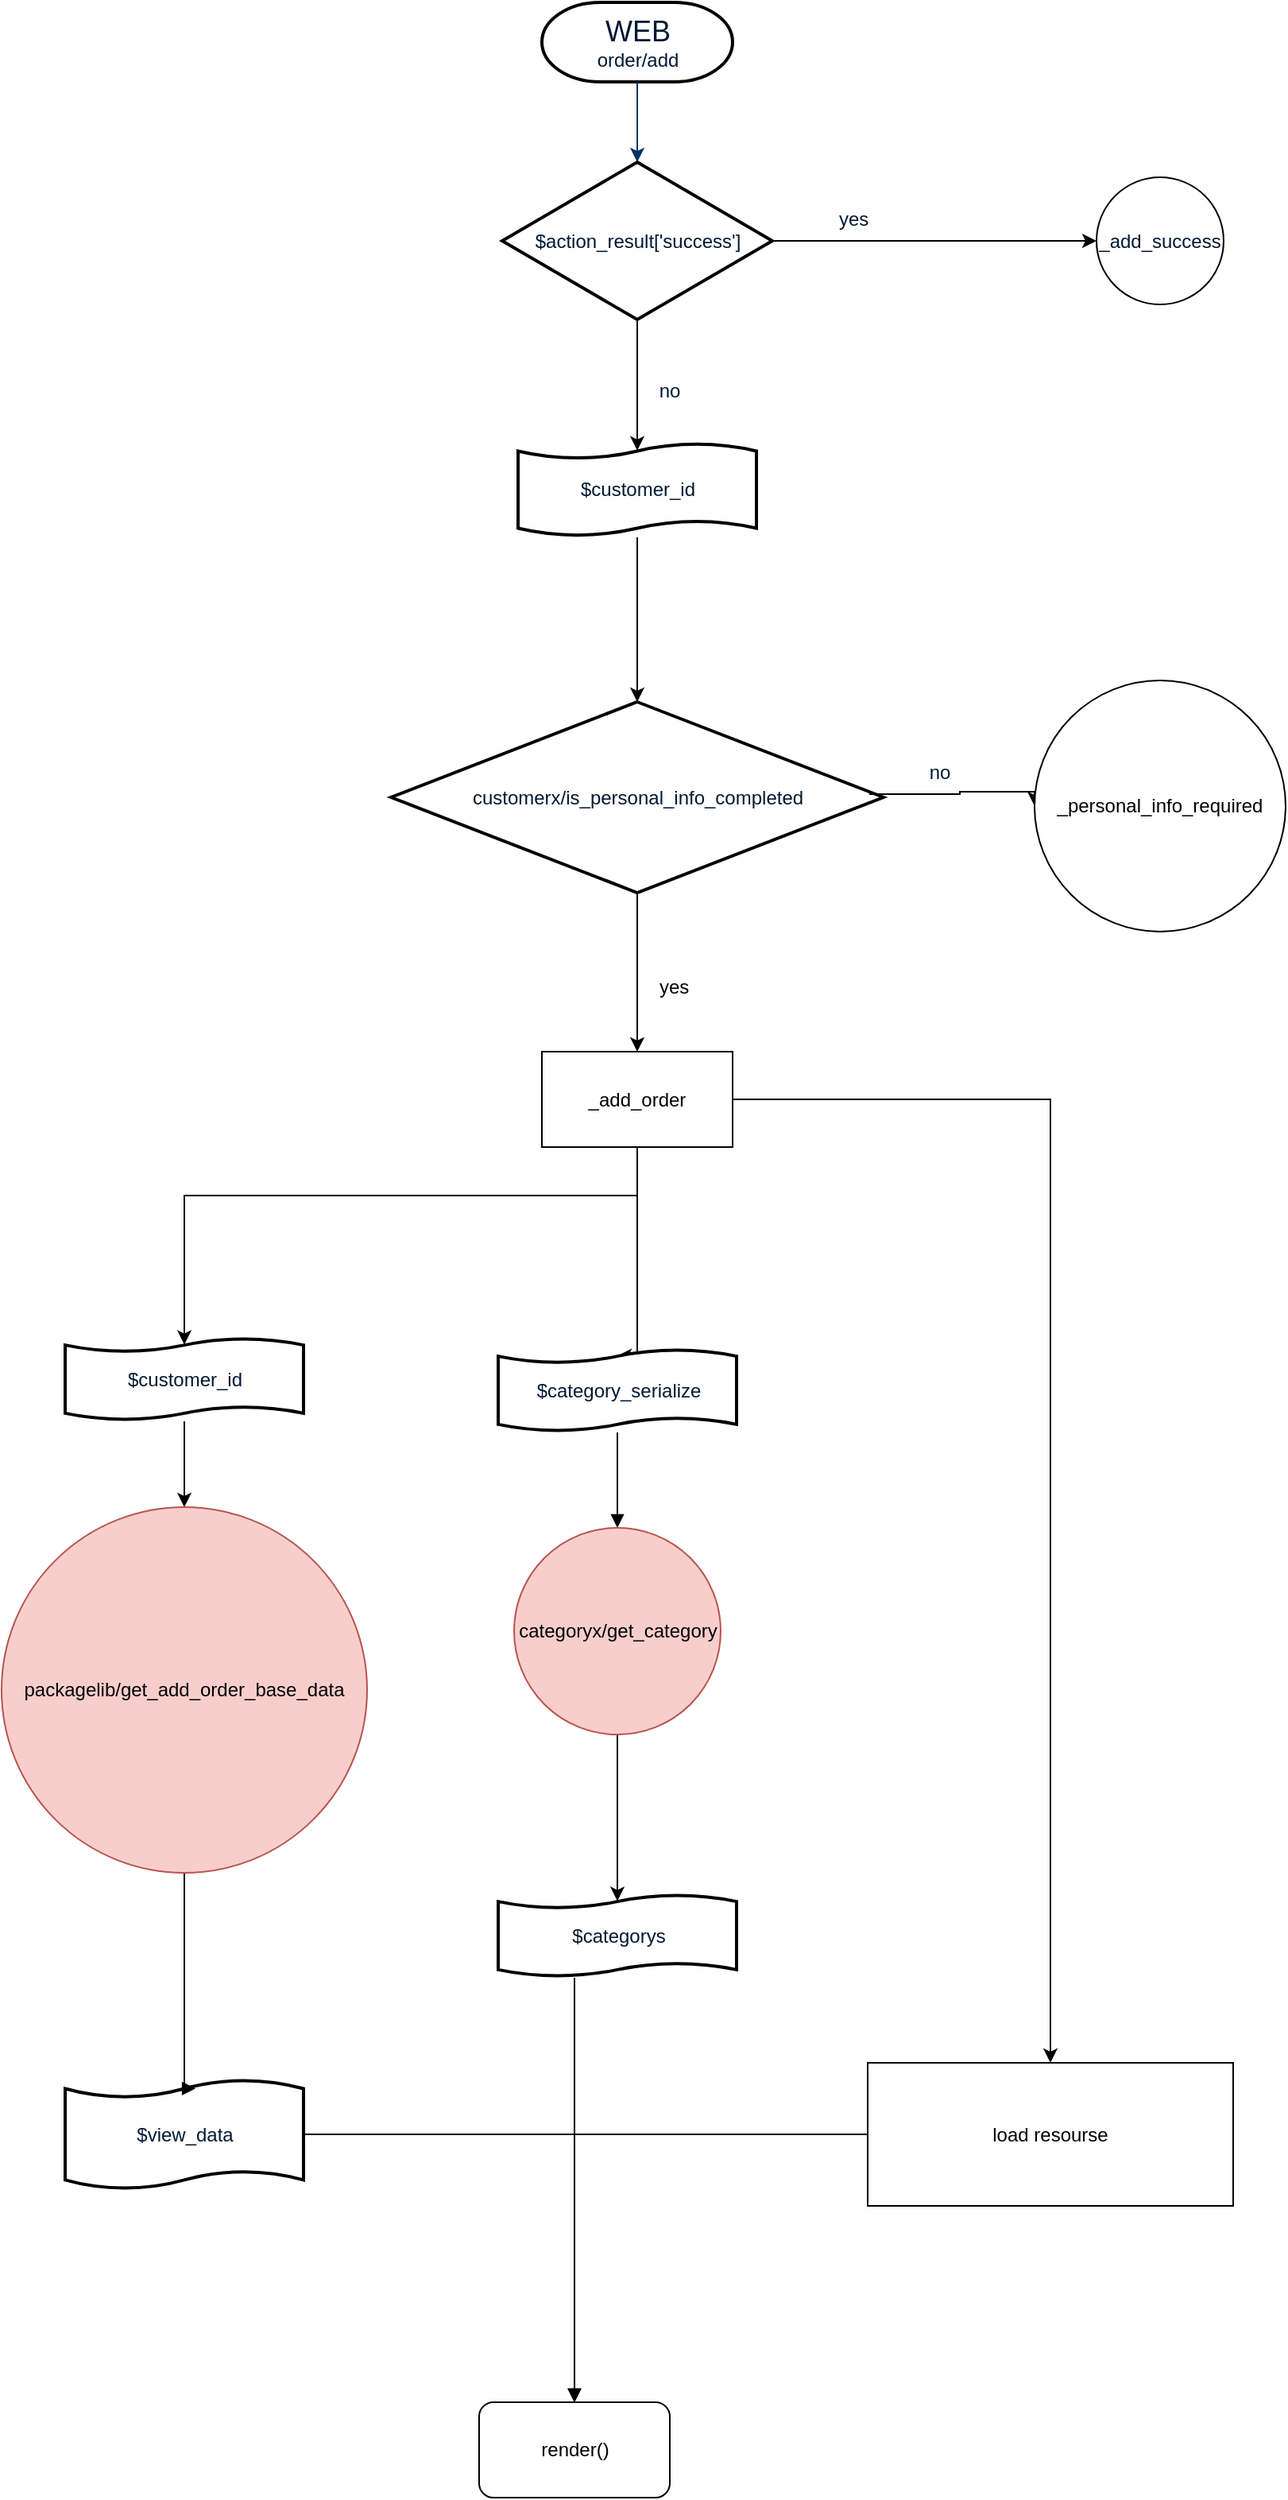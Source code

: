 <mxfile version="11.0.7" type="github"><diagram id="6a731a19-8d31-9384-78a2-239565b7b9f0" name="Page-1"><mxGraphModel dx="1422" dy="727" grid="1" gridSize="10" guides="1" tooltips="1" connect="1" arrows="1" fold="1" page="1" pageScale="1" pageWidth="1169" pageHeight="827" background="#ffffff" math="0" shadow="0"><root><mxCell id="0"/><mxCell id="1" parent="0"/><mxCell id="2" value="&lt;font style=&quot;font-size: 18px&quot;&gt;WEB&lt;br&gt;&lt;/font&gt;order/add" style="shape=mxgraph.flowchart.terminator;fillColor=#FFFFFF;strokeColor=#000000;strokeWidth=2;gradientColor=none;gradientDirection=north;fontColor=#001933;fontStyle=0;html=1;" parent="1" vertex="1"><mxGeometry x="500" y="43.5" width="120" height="50" as="geometry"/></mxCell><mxCell id="7" style="fontColor=#001933;fontStyle=1;strokeColor=#003366;strokeWidth=1;html=1;" parent="1" source="2" target="FEUkuUwA39vk7DMsjjuX-55" edge="1"><mxGeometry relative="1" as="geometry"><mxPoint x="560" y="133.5" as="targetPoint"/></mxGeometry></mxCell><mxCell id="11" value="yes" style="text;fontColor=#001933;fontStyle=0;html=1;strokeColor=none;gradientColor=none;fillColor=none;strokeWidth=2;" parent="1" vertex="1"><mxGeometry x="685" y="165.5" width="40" height="26" as="geometry"/></mxCell><mxCell id="FEUkuUwA39vk7DMsjjuX-64" style="edgeStyle=orthogonalEdgeStyle;rounded=0;orthogonalLoop=1;jettySize=auto;html=1;entryX=0.5;entryY=0;entryDx=0;entryDy=0;entryPerimeter=0;" parent="1" source="51" target="FEUkuUwA39vk7DMsjjuX-63" edge="1"><mxGeometry relative="1" as="geometry"/></mxCell><mxCell id="51" value="$customer_id" style="shape=mxgraph.flowchart.paper_tape;fillColor=#FFFFFF;strokeColor=#000000;strokeWidth=2;gradientColor=none;gradientDirection=north;fontColor=#001933;fontStyle=0;html=1;" parent="1" vertex="1"><mxGeometry x="485" y="320" width="150" height="60" as="geometry"/></mxCell><mxCell id="FEUkuUwA39vk7DMsjjuX-57" style="edgeStyle=orthogonalEdgeStyle;rounded=0;orthogonalLoop=1;jettySize=auto;html=1;entryX=0;entryY=0.5;entryDx=0;entryDy=0;" parent="1" source="FEUkuUwA39vk7DMsjjuX-55" target="FEUkuUwA39vk7DMsjjuX-74" edge="1"><mxGeometry relative="1" as="geometry"><mxPoint x="740" y="193.5" as="targetPoint"/><Array as="points"/></mxGeometry></mxCell><mxCell id="FEUkuUwA39vk7DMsjjuX-58" style="edgeStyle=orthogonalEdgeStyle;rounded=0;orthogonalLoop=1;jettySize=auto;html=1;exitX=0.5;exitY=1;exitDx=0;exitDy=0;exitPerimeter=0;entryX=0.5;entryY=0.09;entryDx=0;entryDy=0;entryPerimeter=0;" parent="1" source="FEUkuUwA39vk7DMsjjuX-55" target="51" edge="1"><mxGeometry relative="1" as="geometry"><mxPoint x="560" y="353.5" as="targetPoint"/></mxGeometry></mxCell><mxCell id="FEUkuUwA39vk7DMsjjuX-55" value="$action_result['success']" style="shape=mxgraph.flowchart.decision;fillColor=#FFFFFF;strokeColor=#000000;strokeWidth=2;gradientColor=none;gradientDirection=north;fontColor=#001933;fontStyle=0;html=1;" parent="1" vertex="1"><mxGeometry x="475" y="144" width="170" height="99" as="geometry"/></mxCell><mxCell id="FEUkuUwA39vk7DMsjjuX-59" value="no" style="text;fontColor=#001933;fontStyle=0;html=1;strokeColor=none;gradientColor=none;fillColor=none;strokeWidth=2;align=center;" parent="1" vertex="1"><mxGeometry x="560" y="273.5" width="40" height="26" as="geometry"/></mxCell><mxCell id="FEUkuUwA39vk7DMsjjuX-70" style="edgeStyle=orthogonalEdgeStyle;rounded=0;orthogonalLoop=1;jettySize=auto;html=1;exitX=0.5;exitY=1;exitDx=0;exitDy=0;exitPerimeter=0;" parent="1" source="FEUkuUwA39vk7DMsjjuX-63" edge="1"><mxGeometry relative="1" as="geometry"><mxPoint x="560" y="703.5" as="targetPoint"/></mxGeometry></mxCell><mxCell id="FEUkuUwA39vk7DMsjjuX-63" value="customerx/is_personal_info_completed" style="shape=mxgraph.flowchart.decision;fillColor=#FFFFFF;strokeColor=#000000;strokeWidth=2;gradientColor=none;gradientDirection=north;fontColor=#001933;fontStyle=0;html=1;" parent="1" vertex="1"><mxGeometry x="405" y="483.5" width="310" height="120" as="geometry"/></mxCell><mxCell id="FEUkuUwA39vk7DMsjjuX-65" style="edgeStyle=orthogonalEdgeStyle;rounded=0;orthogonalLoop=1;jettySize=auto;html=1;exitX=0.971;exitY=0.483;exitDx=0;exitDy=0;exitPerimeter=0;entryX=0;entryY=0.5;entryDx=0;entryDy=0;" parent="1" source="FEUkuUwA39vk7DMsjjuX-63" target="FEUkuUwA39vk7DMsjjuX-68" edge="1"><mxGeometry relative="1" as="geometry"><mxPoint x="715" y="545" as="sourcePoint"/><mxPoint x="820" y="545.5" as="targetPoint"/><Array as="points"><mxPoint x="763" y="541"/><mxPoint x="763" y="540"/></Array></mxGeometry></mxCell><mxCell id="FEUkuUwA39vk7DMsjjuX-66" value="no" style="text;fontColor=#001933;fontStyle=0;html=1;strokeColor=none;gradientColor=none;fillColor=none;strokeWidth=2;align=center;" parent="1" vertex="1"><mxGeometry x="730" y="513.5" width="40" height="26" as="geometry"/></mxCell><mxCell id="FEUkuUwA39vk7DMsjjuX-68" value="_personal_info_required" style="ellipse;whiteSpace=wrap;html=1;aspect=fixed;" parent="1" vertex="1"><mxGeometry x="810" y="470" width="158" height="158" as="geometry"/></mxCell><mxCell id="FEUkuUwA39vk7DMsjjuX-71" value="yes&lt;br&gt;" style="text;html=1;resizable=0;points=[];autosize=1;align=left;verticalAlign=top;spacingTop=-4;" parent="1" vertex="1"><mxGeometry x="572" y="652.5" width="30" height="20" as="geometry"/></mxCell><mxCell id="FEUkuUwA39vk7DMsjjuX-74" value="&lt;span style=&quot;color: rgb(0 , 25 , 51)&quot;&gt;_add_success&lt;/span&gt;" style="ellipse;whiteSpace=wrap;html=1;aspect=fixed;" parent="1" vertex="1"><mxGeometry x="849" y="153.5" width="80" height="80" as="geometry"/></mxCell><mxCell id="FEUkuUwA39vk7DMsjjuX-79" style="edgeStyle=orthogonalEdgeStyle;rounded=0;orthogonalLoop=1;jettySize=auto;html=1;entryX=0.5;entryY=0.09;entryDx=0;entryDy=0;entryPerimeter=0;" parent="1" source="FEUkuUwA39vk7DMsjjuX-77" target="FEUkuUwA39vk7DMsjjuX-80" edge="1"><mxGeometry relative="1" as="geometry"><mxPoint x="440" y="833.5" as="targetPoint"/><Array as="points"><mxPoint x="560" y="895"/></Array></mxGeometry></mxCell><mxCell id="FEUkuUwA39vk7DMsjjuX-86" style="edgeStyle=orthogonalEdgeStyle;rounded=0;orthogonalLoop=1;jettySize=auto;html=1;entryX=0.5;entryY=0.09;entryDx=0;entryDy=0;entryPerimeter=0;" parent="1" source="FEUkuUwA39vk7DMsjjuX-77" target="FEUkuUwA39vk7DMsjjuX-88" edge="1"><mxGeometry relative="1" as="geometry"><mxPoint x="500" y="823.5" as="targetPoint"/><Array as="points"><mxPoint x="560" y="794"/><mxPoint x="275" y="794"/></Array></mxGeometry></mxCell><mxCell id="FEUkuUwA39vk7DMsjjuX-95" style="edgeStyle=orthogonalEdgeStyle;rounded=0;orthogonalLoop=1;jettySize=auto;html=1;" parent="1" source="FEUkuUwA39vk7DMsjjuX-77" target="FEUkuUwA39vk7DMsjjuX-96" edge="1"><mxGeometry relative="1" as="geometry"><mxPoint x="610" y="820" as="targetPoint"/></mxGeometry></mxCell><mxCell id="FEUkuUwA39vk7DMsjjuX-77" value="&lt;span style=&quot;text-align: left&quot;&gt;_add_order&lt;/span&gt;" style="rounded=0;whiteSpace=wrap;html=1;" parent="1" vertex="1"><mxGeometry x="500" y="703.5" width="120" height="60" as="geometry"/></mxCell><mxCell id="FEUkuUwA39vk7DMsjjuX-113" style="edgeStyle=orthogonalEdgeStyle;rounded=0;orthogonalLoop=1;jettySize=auto;html=1;endArrow=block;endFill=1;" parent="1" source="FEUkuUwA39vk7DMsjjuX-80" target="FEUkuUwA39vk7DMsjjuX-102" edge="1"><mxGeometry relative="1" as="geometry"/></mxCell><mxCell id="FEUkuUwA39vk7DMsjjuX-80" value="$category_serialize" style="shape=mxgraph.flowchart.paper_tape;fillColor=#FFFFFF;strokeColor=#000000;strokeWidth=2;gradientColor=none;gradientDirection=north;fontColor=#001933;fontStyle=0;html=1;" parent="1" vertex="1"><mxGeometry x="472.5" y="890" width="150" height="53" as="geometry"/></mxCell><mxCell id="FEUkuUwA39vk7DMsjjuX-84" style="edgeStyle=orthogonalEdgeStyle;rounded=0;orthogonalLoop=1;jettySize=auto;html=1;entryX=0.5;entryY=0.09;entryDx=0;entryDy=0;entryPerimeter=0;exitX=0.5;exitY=1;exitDx=0;exitDy=0;" parent="1" source="FEUkuUwA39vk7DMsjjuX-102" target="FEUkuUwA39vk7DMsjjuX-83" edge="1"><mxGeometry relative="1" as="geometry"><mxPoint x="512.5" y="1177" as="targetPoint"/><mxPoint x="557.5" y="1107" as="sourcePoint"/></mxGeometry></mxCell><mxCell id="FEUkuUwA39vk7DMsjjuX-110" style="edgeStyle=orthogonalEdgeStyle;rounded=0;orthogonalLoop=1;jettySize=auto;html=1;endArrow=block;endFill=1;entryX=0.5;entryY=0;entryDx=0;entryDy=0;" parent="1" source="FEUkuUwA39vk7DMsjjuX-83" target="FEUkuUwA39vk7DMsjjuX-98" edge="1"><mxGeometry relative="1" as="geometry"><mxPoint x="510.5" y="1383" as="targetPoint"/><Array as="points"><mxPoint x="520.5" y="1353"/><mxPoint x="520.5" y="1353"/></Array></mxGeometry></mxCell><mxCell id="FEUkuUwA39vk7DMsjjuX-83" value="$categorys" style="shape=mxgraph.flowchart.paper_tape;fillColor=#FFFFFF;strokeColor=#000000;strokeWidth=2;gradientColor=none;gradientDirection=north;fontColor=#001933;fontStyle=0;html=1;" parent="1" vertex="1"><mxGeometry x="472.5" y="1233" width="150" height="53" as="geometry"/></mxCell><mxCell id="FEUkuUwA39vk7DMsjjuX-91" style="edgeStyle=orthogonalEdgeStyle;rounded=0;orthogonalLoop=1;jettySize=auto;html=1;entryX=0.5;entryY=0;entryDx=0;entryDy=0;" parent="1" source="FEUkuUwA39vk7DMsjjuX-88" target="FEUkuUwA39vk7DMsjjuX-105" edge="1"><mxGeometry relative="1" as="geometry"><mxPoint x="275" y="976" as="targetPoint"/></mxGeometry></mxCell><mxCell id="FEUkuUwA39vk7DMsjjuX-88" value="$customer_id" style="shape=mxgraph.flowchart.paper_tape;fillColor=#FFFFFF;strokeColor=#000000;strokeWidth=2;gradientColor=none;gradientDirection=north;fontColor=#001933;fontStyle=0;html=1;" parent="1" vertex="1"><mxGeometry x="200" y="883" width="150" height="53" as="geometry"/></mxCell><mxCell id="FEUkuUwA39vk7DMsjjuX-109" style="edgeStyle=orthogonalEdgeStyle;rounded=0;orthogonalLoop=1;jettySize=auto;html=1;entryX=0.5;entryY=0;entryDx=0;entryDy=0;endArrow=block;endFill=1;" parent="1" source="FEUkuUwA39vk7DMsjjuX-93" target="FEUkuUwA39vk7DMsjjuX-98" edge="1"><mxGeometry relative="1" as="geometry"/></mxCell><mxCell id="FEUkuUwA39vk7DMsjjuX-93" value="$view_data" style="shape=mxgraph.flowchart.paper_tape;fillColor=#FFFFFF;strokeColor=#000000;strokeWidth=2;gradientColor=none;gradientDirection=north;fontColor=#001933;fontStyle=0;html=1;" parent="1" vertex="1"><mxGeometry x="200" y="1349" width="150" height="71" as="geometry"/></mxCell><mxCell id="FEUkuUwA39vk7DMsjjuX-111" style="edgeStyle=orthogonalEdgeStyle;rounded=0;orthogonalLoop=1;jettySize=auto;html=1;entryX=0.5;entryY=0;entryDx=0;entryDy=0;endArrow=block;endFill=1;" parent="1" source="FEUkuUwA39vk7DMsjjuX-96" target="FEUkuUwA39vk7DMsjjuX-98" edge="1"><mxGeometry relative="1" as="geometry"><mxPoint x="659.5" y="1368" as="sourcePoint"/></mxGeometry></mxCell><mxCell id="FEUkuUwA39vk7DMsjjuX-96" value="load resourse" style="rounded=0;whiteSpace=wrap;html=1;" parent="1" vertex="1"><mxGeometry x="705" y="1339.5" width="230" height="90" as="geometry"/></mxCell><mxCell id="FEUkuUwA39vk7DMsjjuX-98" value="render()" style="rounded=1;whiteSpace=wrap;html=1;" parent="1" vertex="1"><mxGeometry x="460.5" y="1553" width="120" height="60" as="geometry"/></mxCell><mxCell id="FEUkuUwA39vk7DMsjjuX-102" value="&lt;span style=&quot;text-align: left ; white-space: normal&quot;&gt;categoryx/get_category&lt;/span&gt;" style="ellipse;whiteSpace=wrap;html=1;aspect=fixed;fillColor=#f8cecc;strokeColor=#b85450;" parent="1" vertex="1"><mxGeometry x="482.5" y="1003" width="130" height="130" as="geometry"/></mxCell><mxCell id="FEUkuUwA39vk7DMsjjuX-108" style="edgeStyle=orthogonalEdgeStyle;rounded=0;orthogonalLoop=1;jettySize=auto;html=1;entryX=0.547;entryY=0.094;entryDx=0;entryDy=0;entryPerimeter=0;endArrow=block;endFill=1;" parent="1" source="FEUkuUwA39vk7DMsjjuX-105" target="FEUkuUwA39vk7DMsjjuX-93" edge="1"><mxGeometry relative="1" as="geometry"><Array as="points"><mxPoint x="275" y="1356"/></Array></mxGeometry></mxCell><mxCell id="FEUkuUwA39vk7DMsjjuX-105" value="&lt;span style=&quot;white-space: normal&quot;&gt;packagelib/get_add_order_base_data&lt;/span&gt;" style="ellipse;whiteSpace=wrap;html=1;aspect=fixed;fillColor=#f8cecc;strokeColor=#b85450;" parent="1" vertex="1"><mxGeometry x="160" y="990" width="230" height="230" as="geometry"/></mxCell></root></mxGraphModel></diagram></mxfile>